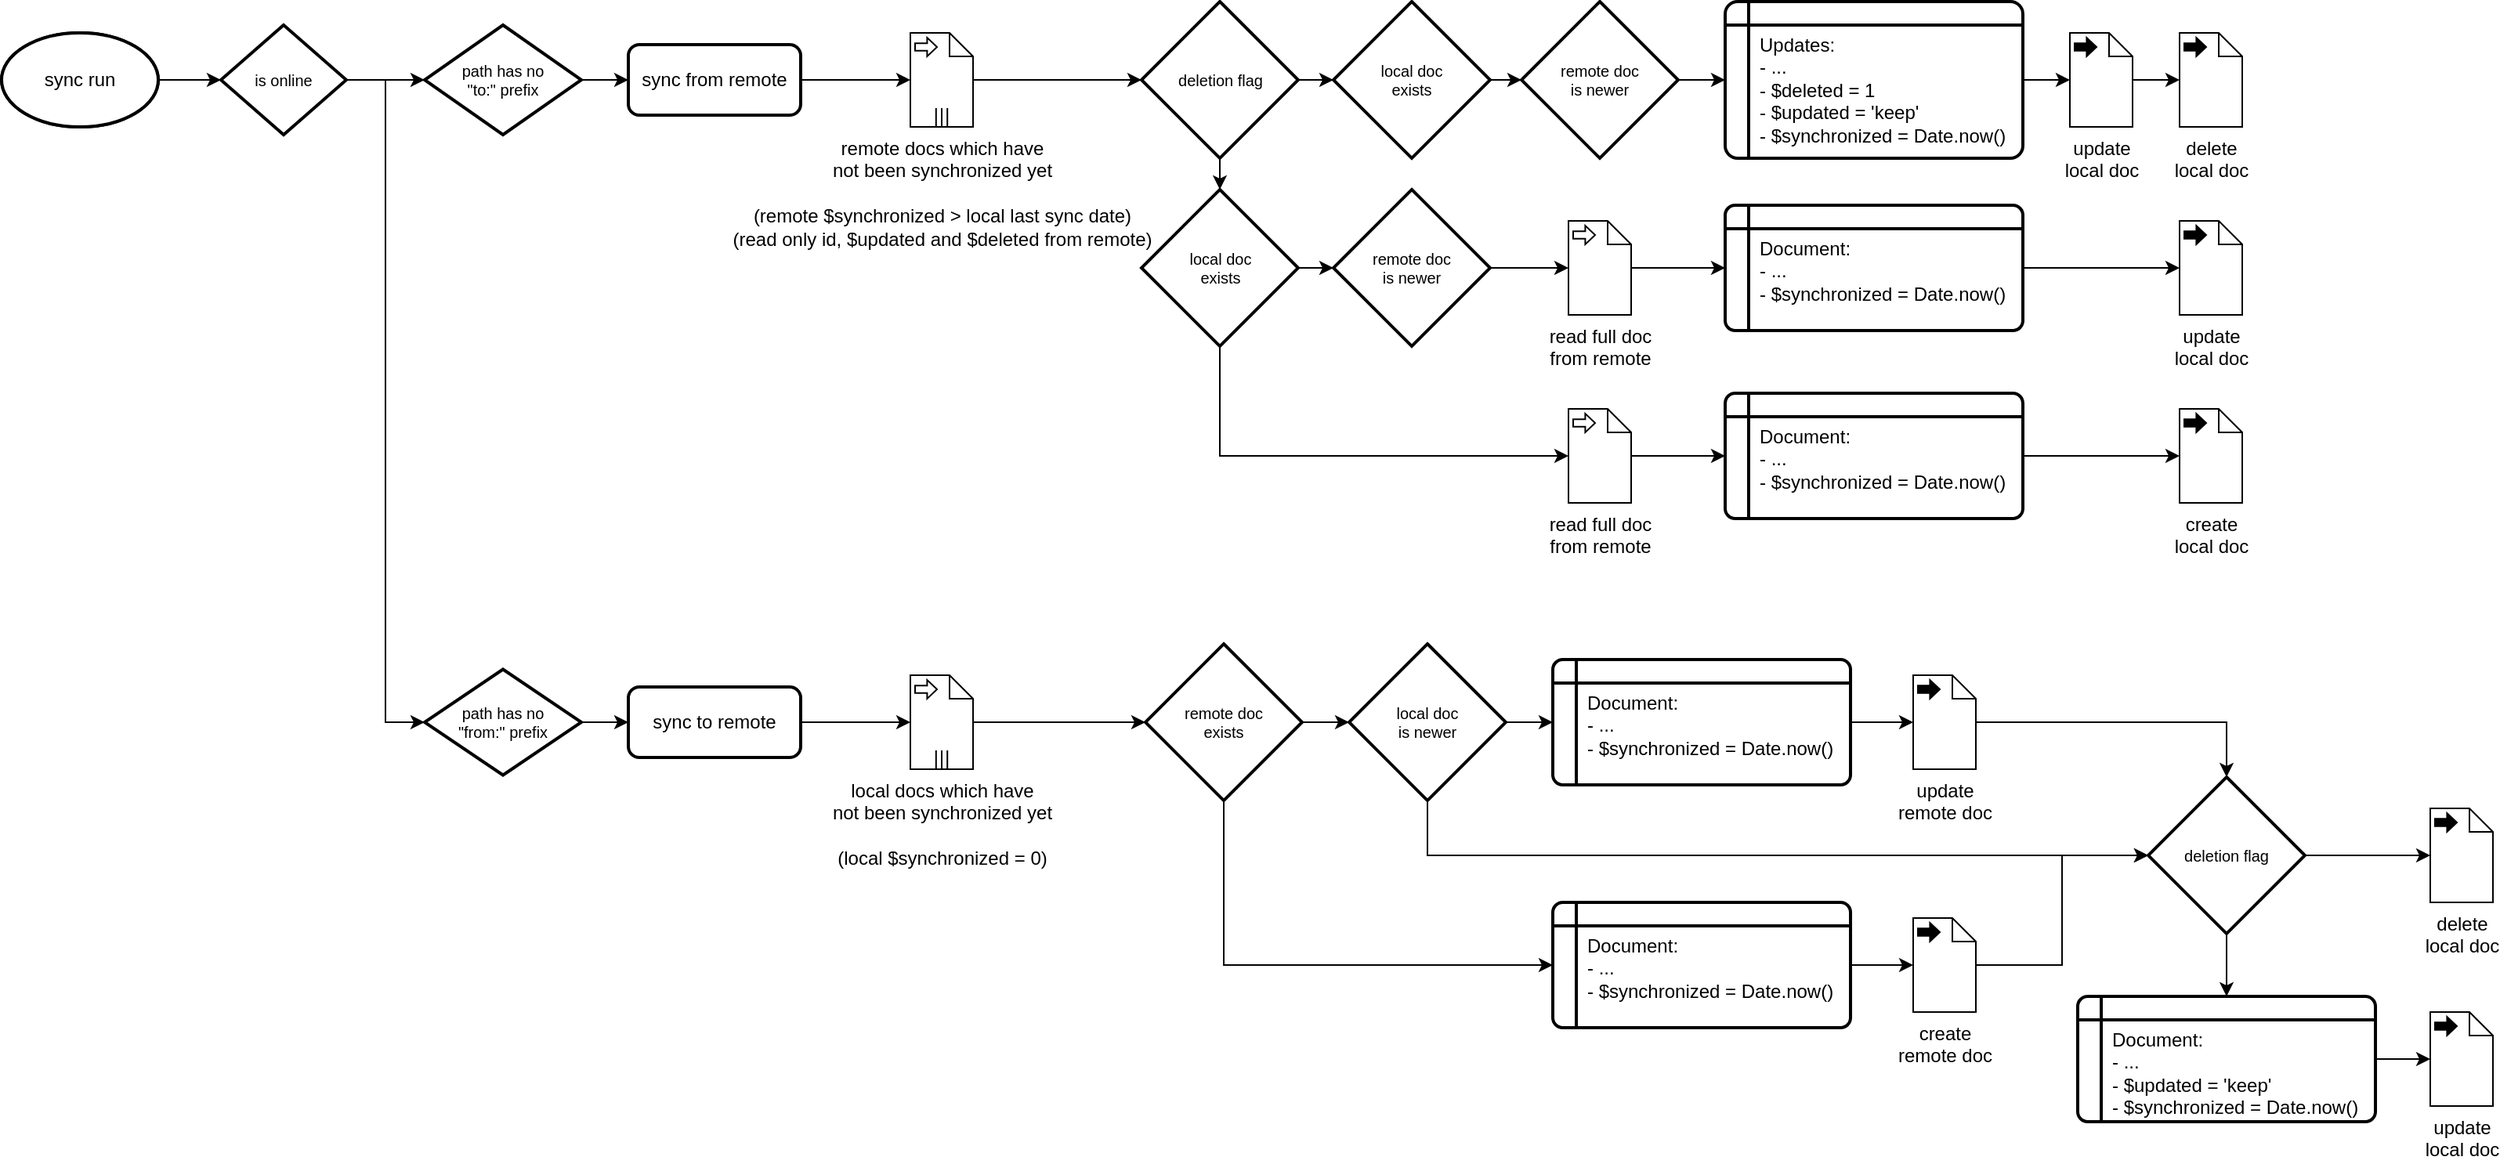 <mxfile version="24.0.2" type="device">
  <diagram id="C5RBs43oDa-KdzZeNtuy" name="Page-1">
    <mxGraphModel dx="1376" dy="713" grid="1" gridSize="10" guides="1" tooltips="1" connect="1" arrows="1" fold="1" page="1" pageScale="1" pageWidth="827" pageHeight="1169" math="0" shadow="0">
      <root>
        <mxCell id="WIyWlLk6GJQsqaUBKTNV-0" />
        <mxCell id="WIyWlLk6GJQsqaUBKTNV-1" parent="WIyWlLk6GJQsqaUBKTNV-0" />
        <mxCell id="bWgWXcPsf9m89apia9PI-184" style="edgeStyle=orthogonalEdgeStyle;rounded=0;orthogonalLoop=1;jettySize=auto;html=1;" parent="WIyWlLk6GJQsqaUBKTNV-1" source="bWgWXcPsf9m89apia9PI-1" target="bWgWXcPsf9m89apia9PI-2" edge="1">
          <mxGeometry relative="1" as="geometry" />
        </mxCell>
        <mxCell id="bWgWXcPsf9m89apia9PI-1" value="sync run" style="strokeWidth=2;html=1;shape=mxgraph.flowchart.start_1;whiteSpace=wrap;" parent="WIyWlLk6GJQsqaUBKTNV-1" vertex="1">
          <mxGeometry x="10" y="30" width="100" height="60" as="geometry" />
        </mxCell>
        <mxCell id="bWgWXcPsf9m89apia9PI-2" value="is online" style="strokeWidth=2;html=1;shape=mxgraph.flowchart.decision;whiteSpace=wrap;fontSize=10;" parent="WIyWlLk6GJQsqaUBKTNV-1" vertex="1">
          <mxGeometry x="150" y="25" width="80" height="70" as="geometry" />
        </mxCell>
        <mxCell id="bWgWXcPsf9m89apia9PI-18" style="edgeStyle=orthogonalEdgeStyle;rounded=0;orthogonalLoop=1;jettySize=auto;html=1;exitX=1;exitY=0.5;exitDx=0;exitDy=0;exitPerimeter=0;entryX=0;entryY=0.5;entryDx=0;entryDy=0;" parent="WIyWlLk6GJQsqaUBKTNV-1" source="bWgWXcPsf9m89apia9PI-7" target="bWgWXcPsf9m89apia9PI-13" edge="1">
          <mxGeometry relative="1" as="geometry" />
        </mxCell>
        <mxCell id="bWgWXcPsf9m89apia9PI-7" value="path has no&lt;br&gt;&quot;to:&quot; prefix" style="strokeWidth=2;html=1;shape=mxgraph.flowchart.decision;whiteSpace=wrap;fontSize=10;" parent="WIyWlLk6GJQsqaUBKTNV-1" vertex="1">
          <mxGeometry x="280" y="25" width="100" height="70" as="geometry" />
        </mxCell>
        <mxCell id="RKALuhZfDTh4fSG94_wn-48" style="edgeStyle=orthogonalEdgeStyle;rounded=0;orthogonalLoop=1;jettySize=auto;html=1;" parent="WIyWlLk6GJQsqaUBKTNV-1" source="bWgWXcPsf9m89apia9PI-9" target="bWgWXcPsf9m89apia9PI-94" edge="1">
          <mxGeometry relative="1" as="geometry" />
        </mxCell>
        <mxCell id="bWgWXcPsf9m89apia9PI-9" value="path has no&lt;br&gt;&quot;from:&quot; prefix" style="strokeWidth=2;html=1;shape=mxgraph.flowchart.decision;whiteSpace=wrap;fontSize=10;" parent="WIyWlLk6GJQsqaUBKTNV-1" vertex="1">
          <mxGeometry x="280" y="436.25" width="100" height="67.5" as="geometry" />
        </mxCell>
        <mxCell id="bWgWXcPsf9m89apia9PI-10" style="edgeStyle=orthogonalEdgeStyle;rounded=0;orthogonalLoop=1;jettySize=auto;html=1;exitX=1;exitY=0.5;exitDx=0;exitDy=0;exitPerimeter=0;entryX=0;entryY=0.5;entryDx=0;entryDy=0;entryPerimeter=0;" parent="WIyWlLk6GJQsqaUBKTNV-1" source="bWgWXcPsf9m89apia9PI-2" target="bWgWXcPsf9m89apia9PI-7" edge="1">
          <mxGeometry relative="1" as="geometry" />
        </mxCell>
        <mxCell id="bWgWXcPsf9m89apia9PI-13" value="sync from remote" style="rounded=1;whiteSpace=wrap;html=1;absoluteArcSize=1;arcSize=14;strokeWidth=2;" parent="WIyWlLk6GJQsqaUBKTNV-1" vertex="1">
          <mxGeometry x="410" y="37.5" width="110" height="45" as="geometry" />
        </mxCell>
        <mxCell id="RKALuhZfDTh4fSG94_wn-38" style="edgeStyle=orthogonalEdgeStyle;rounded=0;orthogonalLoop=1;jettySize=auto;html=1;" parent="WIyWlLk6GJQsqaUBKTNV-1" source="bWgWXcPsf9m89apia9PI-34" target="RKALuhZfDTh4fSG94_wn-25" edge="1">
          <mxGeometry relative="1" as="geometry" />
        </mxCell>
        <mxCell id="RbxpP7n2QY_3z6UcwIsZ-4" style="edgeStyle=orthogonalEdgeStyle;rounded=0;orthogonalLoop=1;jettySize=auto;html=1;" edge="1" parent="WIyWlLk6GJQsqaUBKTNV-1" source="bWgWXcPsf9m89apia9PI-34" target="RbxpP7n2QY_3z6UcwIsZ-3">
          <mxGeometry relative="1" as="geometry" />
        </mxCell>
        <mxCell id="bWgWXcPsf9m89apia9PI-34" value="deletion flag" style="strokeWidth=2;html=1;shape=mxgraph.flowchart.decision;whiteSpace=wrap;fontSize=10;" parent="WIyWlLk6GJQsqaUBKTNV-1" vertex="1">
          <mxGeometry x="737.5" y="10" width="100" height="100" as="geometry" />
        </mxCell>
        <mxCell id="bWgWXcPsf9m89apia9PI-153" style="edgeStyle=orthogonalEdgeStyle;rounded=0;orthogonalLoop=1;jettySize=auto;html=1;" parent="WIyWlLk6GJQsqaUBKTNV-1" source="bWgWXcPsf9m89apia9PI-41" target="bWgWXcPsf9m89apia9PI-34" edge="1">
          <mxGeometry relative="1" as="geometry" />
        </mxCell>
        <mxCell id="bWgWXcPsf9m89apia9PI-41" value="remote docs which have&lt;br&gt;not been synchronized yet&lt;br&gt;&lt;br&gt;(remote $synchronized &amp;gt; local last sync date)&lt;div&gt;(read only id, $updated and $deleted from remote)&lt;/div&gt;" style="shape=mxgraph.bpmn.data;labelPosition=center;verticalLabelPosition=bottom;align=center;verticalAlign=top;size=15;html=1;bpmnTransferType=input;isCollection=1;" parent="WIyWlLk6GJQsqaUBKTNV-1" vertex="1">
          <mxGeometry x="590" y="30" width="40" height="60" as="geometry" />
        </mxCell>
        <mxCell id="bWgWXcPsf9m89apia9PI-42" style="edgeStyle=orthogonalEdgeStyle;rounded=0;orthogonalLoop=1;jettySize=auto;html=1;exitX=1;exitY=0.5;exitDx=0;exitDy=0;entryX=0;entryY=0.5;entryDx=0;entryDy=0;entryPerimeter=0;" parent="WIyWlLk6GJQsqaUBKTNV-1" source="bWgWXcPsf9m89apia9PI-13" target="bWgWXcPsf9m89apia9PI-41" edge="1">
          <mxGeometry relative="1" as="geometry" />
        </mxCell>
        <mxCell id="bWgWXcPsf9m89apia9PI-173" style="edgeStyle=orthogonalEdgeStyle;rounded=0;orthogonalLoop=1;jettySize=auto;html=1;entryX=0;entryY=0.5;entryDx=0;entryDy=0;entryPerimeter=0;" parent="WIyWlLk6GJQsqaUBKTNV-1" source="bWgWXcPsf9m89apia9PI-93" target="bWgWXcPsf9m89apia9PI-171" edge="1">
          <mxGeometry relative="1" as="geometry" />
        </mxCell>
        <mxCell id="bWgWXcPsf9m89apia9PI-93" value="create&lt;br&gt;remote doc" style="shape=mxgraph.bpmn.data;labelPosition=center;verticalLabelPosition=bottom;align=center;verticalAlign=top;size=15;html=1;bpmnTransferType=output;" parent="WIyWlLk6GJQsqaUBKTNV-1" vertex="1">
          <mxGeometry x="1230" y="595" width="40" height="60" as="geometry" />
        </mxCell>
        <mxCell id="RKALuhZfDTh4fSG94_wn-49" style="edgeStyle=orthogonalEdgeStyle;rounded=0;orthogonalLoop=1;jettySize=auto;html=1;" parent="WIyWlLk6GJQsqaUBKTNV-1" source="bWgWXcPsf9m89apia9PI-94" target="bWgWXcPsf9m89apia9PI-98" edge="1">
          <mxGeometry relative="1" as="geometry" />
        </mxCell>
        <mxCell id="bWgWXcPsf9m89apia9PI-94" value="sync to remote" style="rounded=1;whiteSpace=wrap;html=1;absoluteArcSize=1;arcSize=14;strokeWidth=2;" parent="WIyWlLk6GJQsqaUBKTNV-1" vertex="1">
          <mxGeometry x="410" y="447.5" width="110" height="45" as="geometry" />
        </mxCell>
        <mxCell id="bWgWXcPsf9m89apia9PI-95" value="Document:&lt;br&gt;- ...&lt;br&gt;- $synchronized = Date.now()" style="shape=internalStorage;whiteSpace=wrap;html=1;dx=15;dy=15;rounded=1;arcSize=8;strokeWidth=2;spacing=0;verticalAlign=top;spacingTop=16;align=left;spacingLeft=22;" parent="WIyWlLk6GJQsqaUBKTNV-1" vertex="1">
          <mxGeometry x="1000" y="585" width="190" height="80" as="geometry" />
        </mxCell>
        <mxCell id="bWgWXcPsf9m89apia9PI-164" style="edgeStyle=orthogonalEdgeStyle;rounded=0;orthogonalLoop=1;jettySize=auto;html=1;" parent="WIyWlLk6GJQsqaUBKTNV-1" source="bWgWXcPsf9m89apia9PI-98" target="bWgWXcPsf9m89apia9PI-162" edge="1">
          <mxGeometry relative="1" as="geometry" />
        </mxCell>
        <mxCell id="bWgWXcPsf9m89apia9PI-98" value="local docs which have&lt;br&gt;not been synchronized yet&lt;br&gt;&lt;br&gt;(local $synchronized = 0)" style="shape=mxgraph.bpmn.data;labelPosition=center;verticalLabelPosition=bottom;align=center;verticalAlign=top;size=15;html=1;bpmnTransferType=input;isCollection=1;" parent="WIyWlLk6GJQsqaUBKTNV-1" vertex="1">
          <mxGeometry x="590" y="440" width="40" height="60" as="geometry" />
        </mxCell>
        <mxCell id="bWgWXcPsf9m89apia9PI-172" style="edgeStyle=orthogonalEdgeStyle;rounded=0;orthogonalLoop=1;jettySize=auto;html=1;" parent="WIyWlLk6GJQsqaUBKTNV-1" source="bWgWXcPsf9m89apia9PI-104" target="bWgWXcPsf9m89apia9PI-171" edge="1">
          <mxGeometry relative="1" as="geometry" />
        </mxCell>
        <mxCell id="bWgWXcPsf9m89apia9PI-104" value="update&lt;br&gt;remote doc" style="shape=mxgraph.bpmn.data;labelPosition=center;verticalLabelPosition=bottom;align=center;verticalAlign=top;size=15;html=1;bpmnTransferType=output;" parent="WIyWlLk6GJQsqaUBKTNV-1" vertex="1">
          <mxGeometry x="1230" y="440" width="40" height="60" as="geometry" />
        </mxCell>
        <mxCell id="bWgWXcPsf9m89apia9PI-108" style="edgeStyle=orthogonalEdgeStyle;rounded=0;orthogonalLoop=1;jettySize=auto;html=1;exitX=1;exitY=0.5;exitDx=0;exitDy=0;entryX=0;entryY=0.5;entryDx=0;entryDy=0;entryPerimeter=0;" parent="WIyWlLk6GJQsqaUBKTNV-1" source="bWgWXcPsf9m89apia9PI-95" target="bWgWXcPsf9m89apia9PI-93" edge="1">
          <mxGeometry relative="1" as="geometry" />
        </mxCell>
        <mxCell id="bWgWXcPsf9m89apia9PI-109" value="Document:&lt;br&gt;- ...&lt;br&gt;- $synchronized = Date.now()" style="shape=internalStorage;whiteSpace=wrap;html=1;dx=15;dy=15;rounded=1;arcSize=8;strokeWidth=2;spacing=0;verticalAlign=top;spacingTop=16;align=left;spacingLeft=22;" parent="WIyWlLk6GJQsqaUBKTNV-1" vertex="1">
          <mxGeometry x="1000" y="430" width="190" height="80" as="geometry" />
        </mxCell>
        <mxCell id="bWgWXcPsf9m89apia9PI-110" style="edgeStyle=orthogonalEdgeStyle;rounded=0;orthogonalLoop=1;jettySize=auto;html=1;exitX=1;exitY=0.5;exitDx=0;exitDy=0;entryX=0;entryY=0.5;entryDx=0;entryDy=0;entryPerimeter=0;" parent="WIyWlLk6GJQsqaUBKTNV-1" source="bWgWXcPsf9m89apia9PI-109" target="bWgWXcPsf9m89apia9PI-104" edge="1">
          <mxGeometry relative="1" as="geometry" />
        </mxCell>
        <mxCell id="bWgWXcPsf9m89apia9PI-168" style="edgeStyle=orthogonalEdgeStyle;rounded=0;orthogonalLoop=1;jettySize=auto;html=1;exitX=0.5;exitY=1;exitDx=0;exitDy=0;exitPerimeter=0;entryX=0;entryY=0.5;entryDx=0;entryDy=0;" parent="WIyWlLk6GJQsqaUBKTNV-1" source="bWgWXcPsf9m89apia9PI-162" target="bWgWXcPsf9m89apia9PI-95" edge="1">
          <mxGeometry relative="1" as="geometry" />
        </mxCell>
        <mxCell id="bWgWXcPsf9m89apia9PI-162" value="remote doc&lt;br&gt;exists" style="strokeWidth=2;html=1;shape=mxgraph.flowchart.decision;whiteSpace=wrap;fontSize=10;" parent="WIyWlLk6GJQsqaUBKTNV-1" vertex="1">
          <mxGeometry x="740" y="420" width="100" height="100" as="geometry" />
        </mxCell>
        <mxCell id="bWgWXcPsf9m89apia9PI-166" style="edgeStyle=orthogonalEdgeStyle;rounded=0;orthogonalLoop=1;jettySize=auto;html=1;" parent="WIyWlLk6GJQsqaUBKTNV-1" source="bWgWXcPsf9m89apia9PI-163" target="bWgWXcPsf9m89apia9PI-109" edge="1">
          <mxGeometry relative="1" as="geometry" />
        </mxCell>
        <mxCell id="fmoBwbOztXzBc1PibgEX-0" style="edgeStyle=orthogonalEdgeStyle;rounded=0;orthogonalLoop=1;jettySize=auto;html=1;exitX=0.5;exitY=1;exitDx=0;exitDy=0;exitPerimeter=0;" parent="WIyWlLk6GJQsqaUBKTNV-1" source="bWgWXcPsf9m89apia9PI-163" target="bWgWXcPsf9m89apia9PI-171" edge="1">
          <mxGeometry relative="1" as="geometry" />
        </mxCell>
        <mxCell id="bWgWXcPsf9m89apia9PI-163" value="local doc&lt;br&gt;is newer" style="strokeWidth=2;html=1;shape=mxgraph.flowchart.decision;whiteSpace=wrap;fontSize=10;" parent="WIyWlLk6GJQsqaUBKTNV-1" vertex="1">
          <mxGeometry x="870" y="420" width="100" height="100" as="geometry" />
        </mxCell>
        <mxCell id="bWgWXcPsf9m89apia9PI-165" style="edgeStyle=orthogonalEdgeStyle;rounded=0;orthogonalLoop=1;jettySize=auto;html=1;exitX=1;exitY=0.5;exitDx=0;exitDy=0;exitPerimeter=0;entryX=0;entryY=0.5;entryDx=0;entryDy=0;entryPerimeter=0;" parent="WIyWlLk6GJQsqaUBKTNV-1" source="bWgWXcPsf9m89apia9PI-162" target="bWgWXcPsf9m89apia9PI-163" edge="1">
          <mxGeometry relative="1" as="geometry" />
        </mxCell>
        <mxCell id="bWgWXcPsf9m89apia9PI-169" style="edgeStyle=orthogonalEdgeStyle;rounded=0;orthogonalLoop=1;jettySize=auto;html=1;exitX=1;exitY=0.5;exitDx=0;exitDy=0;exitPerimeter=0;" parent="WIyWlLk6GJQsqaUBKTNV-1" source="bWgWXcPsf9m89apia9PI-171" target="bWgWXcPsf9m89apia9PI-170" edge="1">
          <mxGeometry relative="1" as="geometry">
            <mxPoint x="1410" y="600" as="sourcePoint" />
            <mxPoint x="1440" y="600" as="targetPoint" />
          </mxGeometry>
        </mxCell>
        <mxCell id="bWgWXcPsf9m89apia9PI-170" value="delete&lt;br&gt;local doc" style="shape=mxgraph.bpmn.data;labelPosition=center;verticalLabelPosition=bottom;align=center;verticalAlign=top;size=15;html=1;bpmnTransferType=output;" parent="WIyWlLk6GJQsqaUBKTNV-1" vertex="1">
          <mxGeometry x="1560" y="525" width="40" height="60" as="geometry" />
        </mxCell>
        <mxCell id="RbxpP7n2QY_3z6UcwIsZ-0" style="edgeStyle=orthogonalEdgeStyle;rounded=0;orthogonalLoop=1;jettySize=auto;html=1;entryX=0.5;entryY=0;entryDx=0;entryDy=0;" edge="1" parent="WIyWlLk6GJQsqaUBKTNV-1" source="bWgWXcPsf9m89apia9PI-171" target="bWgWXcPsf9m89apia9PI-175">
          <mxGeometry relative="1" as="geometry" />
        </mxCell>
        <mxCell id="bWgWXcPsf9m89apia9PI-171" value="deletion flag" style="strokeWidth=2;html=1;shape=mxgraph.flowchart.decision;whiteSpace=wrap;fontSize=10;" parent="WIyWlLk6GJQsqaUBKTNV-1" vertex="1">
          <mxGeometry x="1380" y="505" width="100" height="100" as="geometry" />
        </mxCell>
        <mxCell id="bWgWXcPsf9m89apia9PI-174" value="update&lt;br&gt;local doc" style="shape=mxgraph.bpmn.data;labelPosition=center;verticalLabelPosition=bottom;align=center;verticalAlign=top;size=15;html=1;bpmnTransferType=output;" parent="WIyWlLk6GJQsqaUBKTNV-1" vertex="1">
          <mxGeometry x="1560" y="655" width="40" height="60" as="geometry" />
        </mxCell>
        <mxCell id="bWgWXcPsf9m89apia9PI-178" style="edgeStyle=orthogonalEdgeStyle;rounded=0;orthogonalLoop=1;jettySize=auto;html=1;" parent="WIyWlLk6GJQsqaUBKTNV-1" source="bWgWXcPsf9m89apia9PI-175" target="bWgWXcPsf9m89apia9PI-174" edge="1">
          <mxGeometry relative="1" as="geometry" />
        </mxCell>
        <mxCell id="bWgWXcPsf9m89apia9PI-175" value="Document:&lt;br&gt;- ...&lt;br&gt;- $updated = &#39;keep&#39;&lt;br&gt;- $synchronized = Date.now()" style="shape=internalStorage;whiteSpace=wrap;html=1;dx=15;dy=15;rounded=1;arcSize=8;strokeWidth=2;spacing=0;verticalAlign=top;spacingTop=16;align=left;spacingLeft=22;" parent="WIyWlLk6GJQsqaUBKTNV-1" vertex="1">
          <mxGeometry x="1335" y="645" width="190" height="80" as="geometry" />
        </mxCell>
        <mxCell id="RKALuhZfDTh4fSG94_wn-22" value="delete&lt;br&gt;local doc" style="shape=mxgraph.bpmn.data;labelPosition=center;verticalLabelPosition=bottom;align=center;verticalAlign=top;size=15;html=1;bpmnTransferType=output;" parent="WIyWlLk6GJQsqaUBKTNV-1" vertex="1">
          <mxGeometry x="1400" y="30" width="40" height="60" as="geometry" />
        </mxCell>
        <mxCell id="RKALuhZfDTh4fSG94_wn-30" style="edgeStyle=orthogonalEdgeStyle;rounded=0;orthogonalLoop=1;jettySize=auto;html=1;" parent="WIyWlLk6GJQsqaUBKTNV-1" source="RKALuhZfDTh4fSG94_wn-25" target="RKALuhZfDTh4fSG94_wn-29" edge="1">
          <mxGeometry relative="1" as="geometry" />
        </mxCell>
        <mxCell id="RKALuhZfDTh4fSG94_wn-25" value="local doc&lt;br&gt;exists" style="strokeWidth=2;html=1;shape=mxgraph.flowchart.decision;whiteSpace=wrap;fontSize=10;" parent="WIyWlLk6GJQsqaUBKTNV-1" vertex="1">
          <mxGeometry x="737.5" y="130" width="100" height="100" as="geometry" />
        </mxCell>
        <mxCell id="RKALuhZfDTh4fSG94_wn-39" style="edgeStyle=orthogonalEdgeStyle;rounded=0;orthogonalLoop=1;jettySize=auto;html=1;" parent="WIyWlLk6GJQsqaUBKTNV-1" source="RKALuhZfDTh4fSG94_wn-29" target="RKALuhZfDTh4fSG94_wn-37" edge="1">
          <mxGeometry relative="1" as="geometry" />
        </mxCell>
        <mxCell id="RKALuhZfDTh4fSG94_wn-29" value="remote doc&lt;br&gt;is newer" style="strokeWidth=2;html=1;shape=mxgraph.flowchart.decision;whiteSpace=wrap;fontSize=10;" parent="WIyWlLk6GJQsqaUBKTNV-1" vertex="1">
          <mxGeometry x="860" y="130" width="100" height="100" as="geometry" />
        </mxCell>
        <mxCell id="RKALuhZfDTh4fSG94_wn-33" value="update&lt;br&gt;local doc" style="shape=mxgraph.bpmn.data;labelPosition=center;verticalLabelPosition=bottom;align=center;verticalAlign=top;size=15;html=1;bpmnTransferType=output;" parent="WIyWlLk6GJQsqaUBKTNV-1" vertex="1">
          <mxGeometry x="1400" y="150" width="40" height="60" as="geometry" />
        </mxCell>
        <mxCell id="RKALuhZfDTh4fSG94_wn-34" value="Document:&lt;br&gt;- ...&lt;br&gt;- $synchronized = Date.now()" style="shape=internalStorage;whiteSpace=wrap;html=1;dx=15;dy=15;rounded=1;arcSize=8;strokeWidth=2;spacing=0;verticalAlign=top;spacingTop=16;align=left;spacingLeft=22;" parent="WIyWlLk6GJQsqaUBKTNV-1" vertex="1">
          <mxGeometry x="1110" y="140" width="190" height="80" as="geometry" />
        </mxCell>
        <mxCell id="RKALuhZfDTh4fSG94_wn-35" style="edgeStyle=orthogonalEdgeStyle;rounded=0;orthogonalLoop=1;jettySize=auto;html=1;exitX=1;exitY=0.5;exitDx=0;exitDy=0;entryX=0;entryY=0.5;entryDx=0;entryDy=0;entryPerimeter=0;" parent="WIyWlLk6GJQsqaUBKTNV-1" source="RKALuhZfDTh4fSG94_wn-34" target="RKALuhZfDTh4fSG94_wn-33" edge="1">
          <mxGeometry relative="1" as="geometry" />
        </mxCell>
        <mxCell id="RKALuhZfDTh4fSG94_wn-36" style="edgeStyle=orthogonalEdgeStyle;rounded=0;orthogonalLoop=1;jettySize=auto;html=1;" parent="WIyWlLk6GJQsqaUBKTNV-1" source="RKALuhZfDTh4fSG94_wn-37" target="RKALuhZfDTh4fSG94_wn-34" edge="1">
          <mxGeometry relative="1" as="geometry" />
        </mxCell>
        <mxCell id="RKALuhZfDTh4fSG94_wn-37" value="read full doc&lt;div&gt;from remote&lt;/div&gt;" style="shape=mxgraph.bpmn.data;labelPosition=center;verticalLabelPosition=bottom;align=center;verticalAlign=top;size=15;html=1;bpmnTransferType=input;" parent="WIyWlLk6GJQsqaUBKTNV-1" vertex="1">
          <mxGeometry x="1010" y="150" width="40" height="60" as="geometry" />
        </mxCell>
        <mxCell id="RKALuhZfDTh4fSG94_wn-40" value="create&lt;br&gt;local doc" style="shape=mxgraph.bpmn.data;labelPosition=center;verticalLabelPosition=bottom;align=center;verticalAlign=top;size=15;html=1;bpmnTransferType=output;" parent="WIyWlLk6GJQsqaUBKTNV-1" vertex="1">
          <mxGeometry x="1400" y="270" width="40" height="60" as="geometry" />
        </mxCell>
        <mxCell id="RKALuhZfDTh4fSG94_wn-41" value="Document:&lt;br&gt;- ...&lt;br&gt;- $synchronized = Date.now()" style="shape=internalStorage;whiteSpace=wrap;html=1;dx=15;dy=15;rounded=1;arcSize=8;strokeWidth=2;spacing=0;verticalAlign=top;spacingTop=16;align=left;spacingLeft=22;" parent="WIyWlLk6GJQsqaUBKTNV-1" vertex="1">
          <mxGeometry x="1110" y="260" width="190" height="80" as="geometry" />
        </mxCell>
        <mxCell id="RKALuhZfDTh4fSG94_wn-42" style="edgeStyle=orthogonalEdgeStyle;rounded=0;orthogonalLoop=1;jettySize=auto;html=1;exitX=1;exitY=0.5;exitDx=0;exitDy=0;entryX=0;entryY=0.5;entryDx=0;entryDy=0;entryPerimeter=0;" parent="WIyWlLk6GJQsqaUBKTNV-1" source="RKALuhZfDTh4fSG94_wn-41" target="RKALuhZfDTh4fSG94_wn-40" edge="1">
          <mxGeometry relative="1" as="geometry" />
        </mxCell>
        <mxCell id="RKALuhZfDTh4fSG94_wn-43" style="edgeStyle=orthogonalEdgeStyle;rounded=0;orthogonalLoop=1;jettySize=auto;html=1;" parent="WIyWlLk6GJQsqaUBKTNV-1" source="RKALuhZfDTh4fSG94_wn-44" target="RKALuhZfDTh4fSG94_wn-41" edge="1">
          <mxGeometry relative="1" as="geometry" />
        </mxCell>
        <mxCell id="RKALuhZfDTh4fSG94_wn-44" value="read full doc&lt;div&gt;from remote&lt;/div&gt;" style="shape=mxgraph.bpmn.data;labelPosition=center;verticalLabelPosition=bottom;align=center;verticalAlign=top;size=15;html=1;bpmnTransferType=input;" parent="WIyWlLk6GJQsqaUBKTNV-1" vertex="1">
          <mxGeometry x="1010" y="270" width="40" height="60" as="geometry" />
        </mxCell>
        <mxCell id="RKALuhZfDTh4fSG94_wn-45" style="edgeStyle=orthogonalEdgeStyle;rounded=0;orthogonalLoop=1;jettySize=auto;html=1;exitX=0.5;exitY=1;exitDx=0;exitDy=0;exitPerimeter=0;entryX=0;entryY=0.5;entryDx=0;entryDy=0;entryPerimeter=0;" parent="WIyWlLk6GJQsqaUBKTNV-1" source="RKALuhZfDTh4fSG94_wn-25" target="RKALuhZfDTh4fSG94_wn-44" edge="1">
          <mxGeometry relative="1" as="geometry" />
        </mxCell>
        <mxCell id="RKALuhZfDTh4fSG94_wn-50" style="edgeStyle=orthogonalEdgeStyle;rounded=0;orthogonalLoop=1;jettySize=auto;html=1;entryX=0;entryY=0.5;entryDx=0;entryDy=0;entryPerimeter=0;" parent="WIyWlLk6GJQsqaUBKTNV-1" source="bWgWXcPsf9m89apia9PI-2" target="bWgWXcPsf9m89apia9PI-9" edge="1">
          <mxGeometry relative="1" as="geometry" />
        </mxCell>
        <mxCell id="RKALuhZfDTh4fSG94_wn-51" value="sync run" style="strokeWidth=2;html=1;shape=mxgraph.flowchart.start_1;whiteSpace=wrap;" parent="WIyWlLk6GJQsqaUBKTNV-1" vertex="1">
          <mxGeometry x="10" y="30" width="100" height="60" as="geometry" />
        </mxCell>
        <mxCell id="RbxpP7n2QY_3z6UcwIsZ-14" style="edgeStyle=orthogonalEdgeStyle;rounded=0;orthogonalLoop=1;jettySize=auto;html=1;exitX=1;exitY=0.5;exitDx=0;exitDy=0;exitPerimeter=0;" edge="1" parent="WIyWlLk6GJQsqaUBKTNV-1" source="RbxpP7n2QY_3z6UcwIsZ-1" target="RbxpP7n2QY_3z6UcwIsZ-7">
          <mxGeometry relative="1" as="geometry" />
        </mxCell>
        <mxCell id="RbxpP7n2QY_3z6UcwIsZ-1" value="remote doc&lt;br&gt;is newer" style="strokeWidth=2;html=1;shape=mxgraph.flowchart.decision;whiteSpace=wrap;fontSize=10;" vertex="1" parent="WIyWlLk6GJQsqaUBKTNV-1">
          <mxGeometry x="980" y="10" width="100" height="100" as="geometry" />
        </mxCell>
        <mxCell id="RbxpP7n2QY_3z6UcwIsZ-13" style="edgeStyle=orthogonalEdgeStyle;rounded=0;orthogonalLoop=1;jettySize=auto;html=1;exitX=1;exitY=0.5;exitDx=0;exitDy=0;exitPerimeter=0;" edge="1" parent="WIyWlLk6GJQsqaUBKTNV-1" source="RbxpP7n2QY_3z6UcwIsZ-3" target="RbxpP7n2QY_3z6UcwIsZ-1">
          <mxGeometry relative="1" as="geometry" />
        </mxCell>
        <mxCell id="RbxpP7n2QY_3z6UcwIsZ-3" value="local doc&lt;br&gt;exists" style="strokeWidth=2;html=1;shape=mxgraph.flowchart.decision;whiteSpace=wrap;fontSize=10;" vertex="1" parent="WIyWlLk6GJQsqaUBKTNV-1">
          <mxGeometry x="860" y="10" width="100" height="100" as="geometry" />
        </mxCell>
        <mxCell id="RbxpP7n2QY_3z6UcwIsZ-11" style="edgeStyle=orthogonalEdgeStyle;rounded=0;orthogonalLoop=1;jettySize=auto;html=1;" edge="1" parent="WIyWlLk6GJQsqaUBKTNV-1" source="RbxpP7n2QY_3z6UcwIsZ-7" target="RbxpP7n2QY_3z6UcwIsZ-10">
          <mxGeometry relative="1" as="geometry" />
        </mxCell>
        <mxCell id="RbxpP7n2QY_3z6UcwIsZ-7" value="Updates:&lt;br&gt;- ...&lt;br&gt;- $deleted = 1&lt;div&gt;- $updated = &#39;keep&#39;&lt;/div&gt;&lt;div&gt;- $synchronized = Date.now()&lt;br&gt;&lt;div&gt;&lt;br&gt;&lt;/div&gt;&lt;/div&gt;" style="shape=internalStorage;whiteSpace=wrap;html=1;dx=15;dy=15;rounded=1;arcSize=8;strokeWidth=2;spacing=0;verticalAlign=top;spacingTop=16;align=left;spacingLeft=22;" vertex="1" parent="WIyWlLk6GJQsqaUBKTNV-1">
          <mxGeometry x="1110" y="10" width="190" height="100" as="geometry" />
        </mxCell>
        <mxCell id="RbxpP7n2QY_3z6UcwIsZ-12" style="edgeStyle=orthogonalEdgeStyle;rounded=0;orthogonalLoop=1;jettySize=auto;html=1;" edge="1" parent="WIyWlLk6GJQsqaUBKTNV-1" source="RbxpP7n2QY_3z6UcwIsZ-10" target="RKALuhZfDTh4fSG94_wn-22">
          <mxGeometry relative="1" as="geometry" />
        </mxCell>
        <mxCell id="RbxpP7n2QY_3z6UcwIsZ-10" value="update&lt;br&gt;local doc" style="shape=mxgraph.bpmn.data;labelPosition=center;verticalLabelPosition=bottom;align=center;verticalAlign=top;size=15;html=1;bpmnTransferType=output;" vertex="1" parent="WIyWlLk6GJQsqaUBKTNV-1">
          <mxGeometry x="1330" y="30" width="40" height="60" as="geometry" />
        </mxCell>
      </root>
    </mxGraphModel>
  </diagram>
</mxfile>
